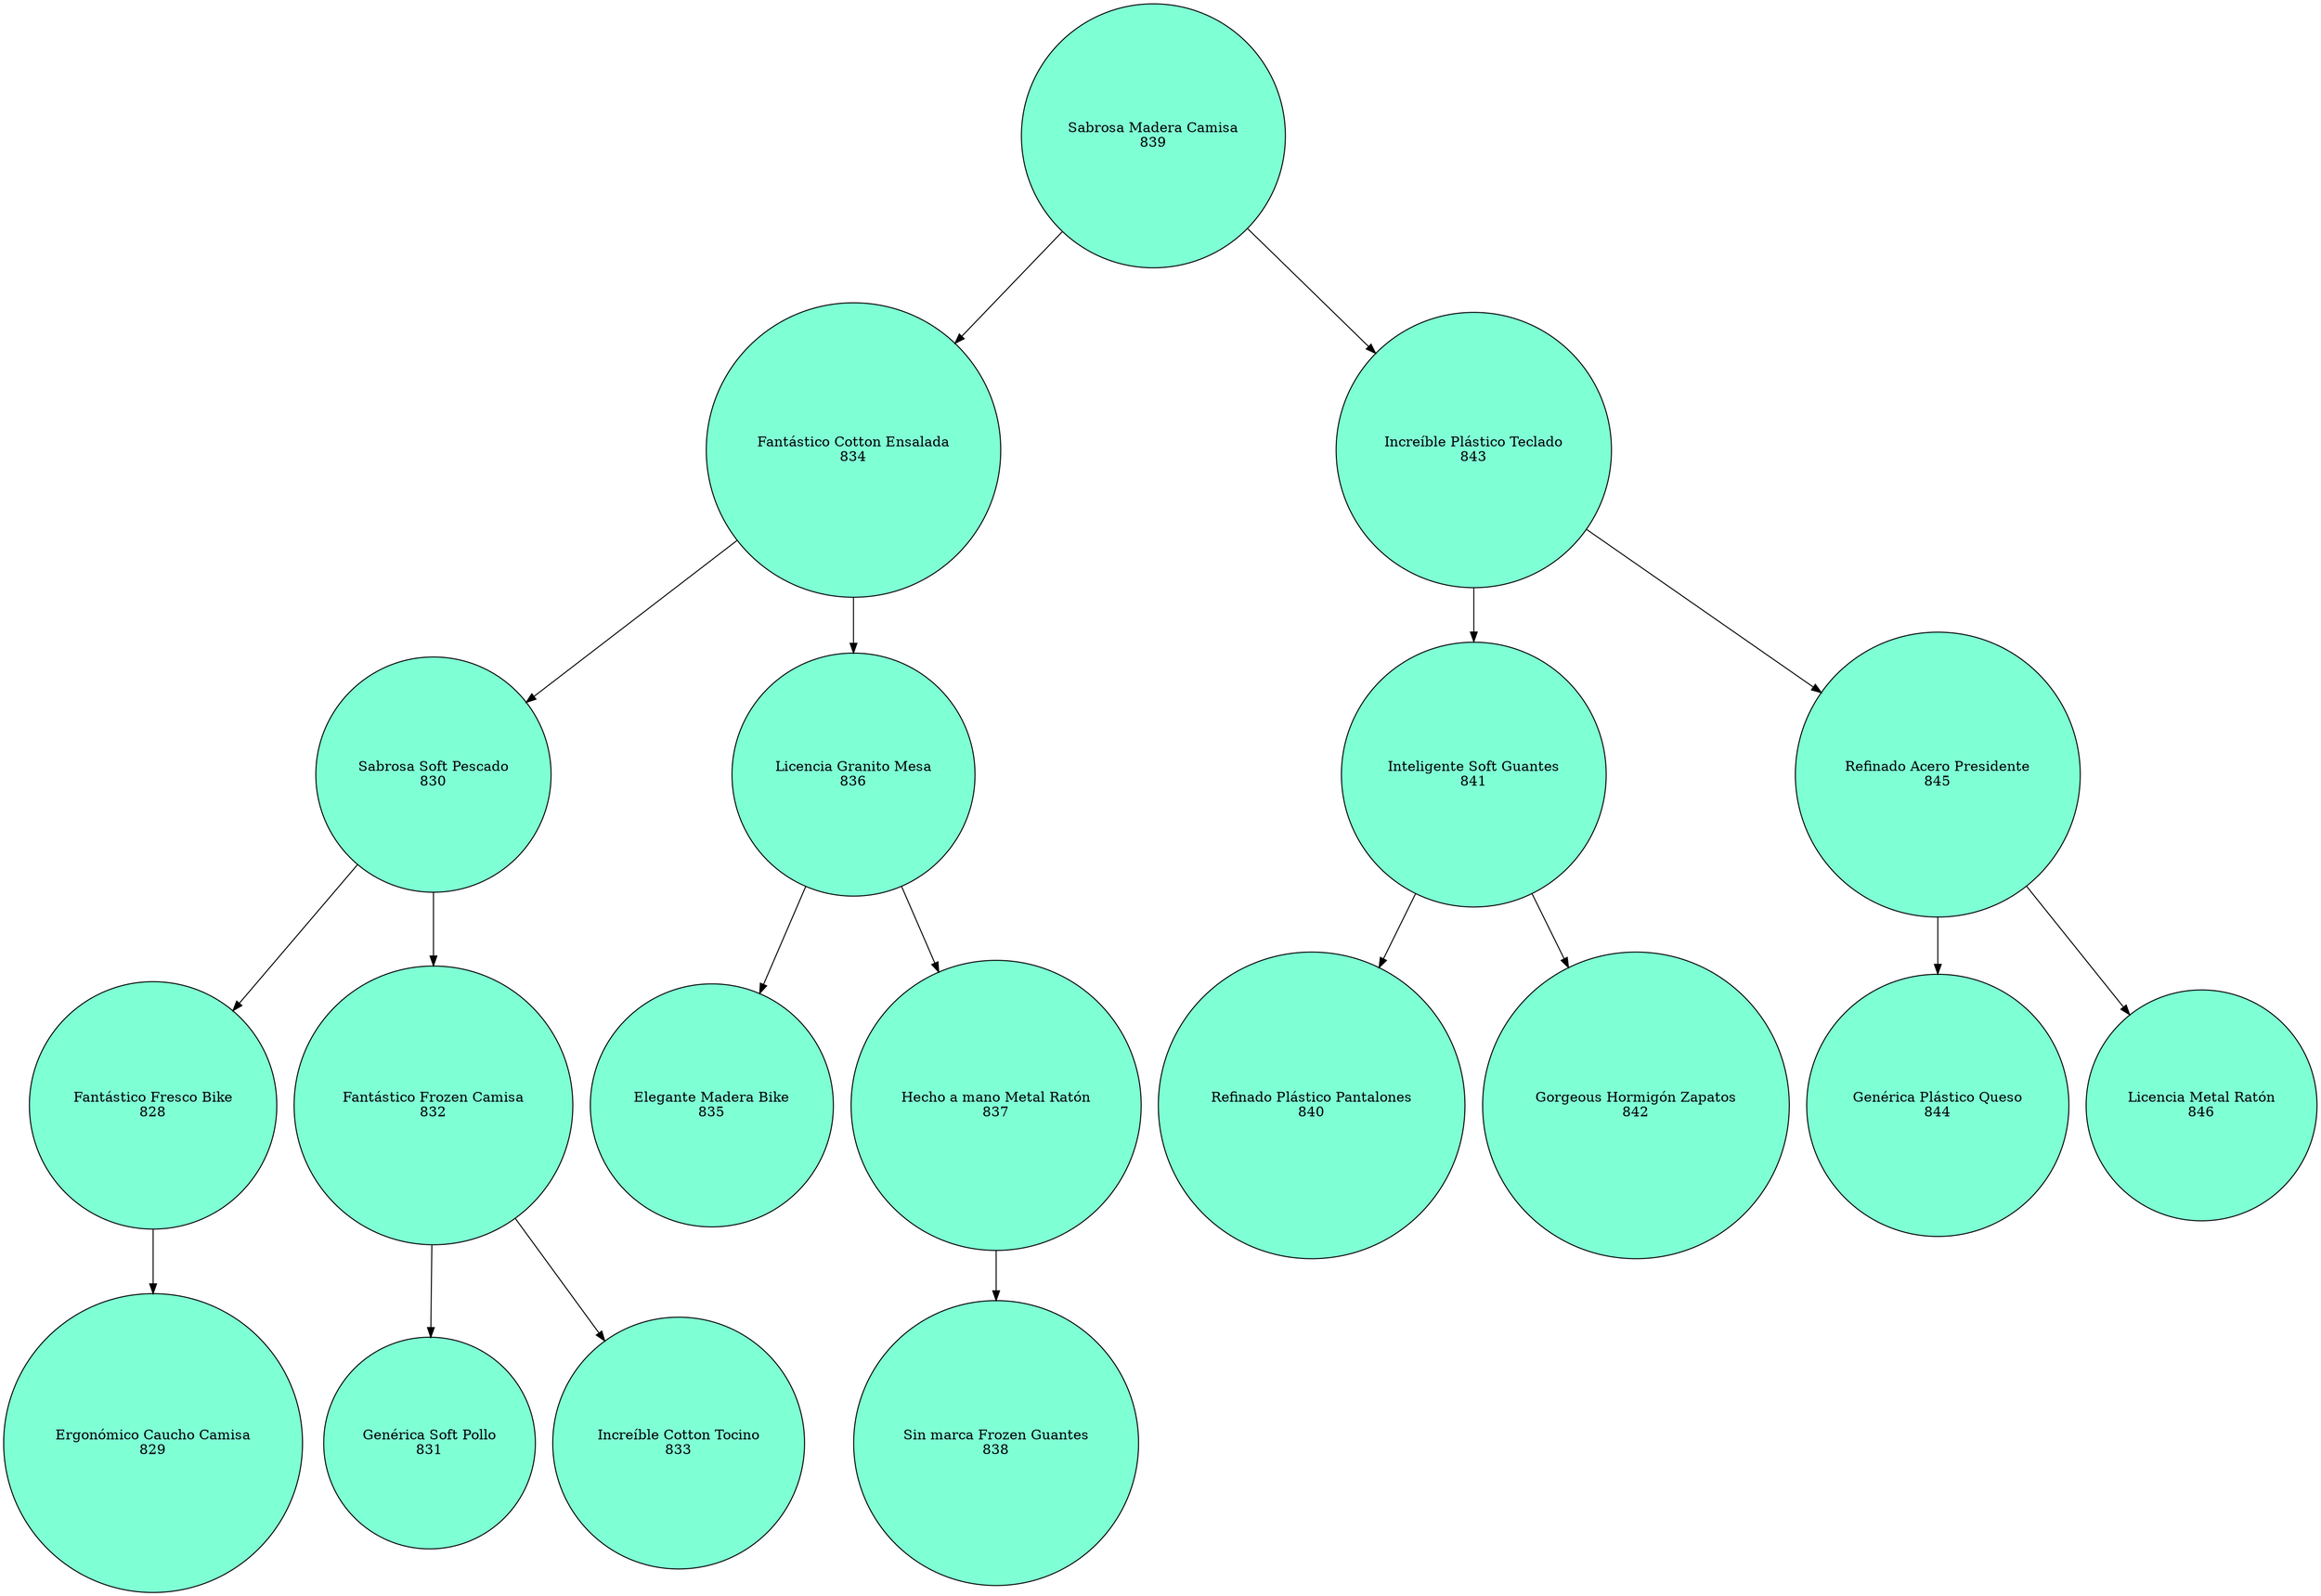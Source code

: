 digraph G{
node [shape=circle style=filled];
"0xc0000d6018"[label="Sabrosa Madera Camisa
839" fillcolor=aquamarine];
"0xc0000d6018" -> "0xc000050ee0";
"0xc0000d6018" -> "0xc000050ee8";
"0xc000050ee0"[label="Fantástico Cotton Ensalada
834" fillcolor=aquamarine];
"0xc000050ee0" -> "0xc0000510c0";
"0xc000050ee0" -> "0xc0000510c8";
"0xc0000510c0"[label="Sabrosa Soft Pescado
830" fillcolor=aquamarine];
"0xc0000510c0" -> "0xc000050d00";
"0xc0000510c0" -> "0xc000050d08";
"0xc000050d00"[label="Fantástico Fresco Bike
828" fillcolor=aquamarine];
"0xc000050d00" -> "0xc000050da8";
"0xc000050da8"[label="Ergonómico Caucho Camisa
829" fillcolor=aquamarine];
"0xc000050d08"[label="Fantástico Frozen Camisa
832" fillcolor=aquamarine];
"0xc000050d08" -> "0xc000051480";
"0xc000050d08" -> "0xc000051488";
"0xc000051480"[label="Genérica Soft Pollo
831" fillcolor=aquamarine];
"0xc000051488"[label="Increíble Cotton Tocino
833" fillcolor=aquamarine];
"0xc0000510c8"[label="Licencia Granito Mesa
836" fillcolor=aquamarine];
"0xc0000510c8" -> "0xc000051340";
"0xc0000510c8" -> "0xc000051348";
"0xc000051340"[label="Elegante Madera Bike
835" fillcolor=aquamarine];
"0xc000051348"[label="Hecho a mano Metal Ratón
837" fillcolor=aquamarine];
"0xc000051348" -> "0xc000224628";
"0xc000224628"[label="Sin marca Frozen Guantes
838" fillcolor=aquamarine];
"0xc000050ee8"[label="Increíble Plástico Teclado
843" fillcolor=aquamarine];
"0xc000050ee8" -> "0xc000051200";
"0xc000050ee8" -> "0xc000051208";
"0xc000051200"[label="Inteligente Soft Guantes
841" fillcolor=aquamarine];
"0xc000051200" -> "0xc000051160";
"0xc000051200" -> "0xc000051168";
"0xc000051160"[label="Refinado Plástico Pantalones
840" fillcolor=aquamarine];
"0xc000051168"[label="Gorgeous Hormigón Zapatos
842" fillcolor=aquamarine];
"0xc000051208"[label="Refinado Acero Presidente
845" fillcolor=aquamarine];
"0xc000051208" -> "0xc0002246c0";
"0xc000051208" -> "0xc0002246c8";
"0xc0002246c0"[label="Genérica Plástico Queso
844" fillcolor=aquamarine];
"0xc0002246c8"[label="Licencia Metal Ratón
846" fillcolor=aquamarine];

}
